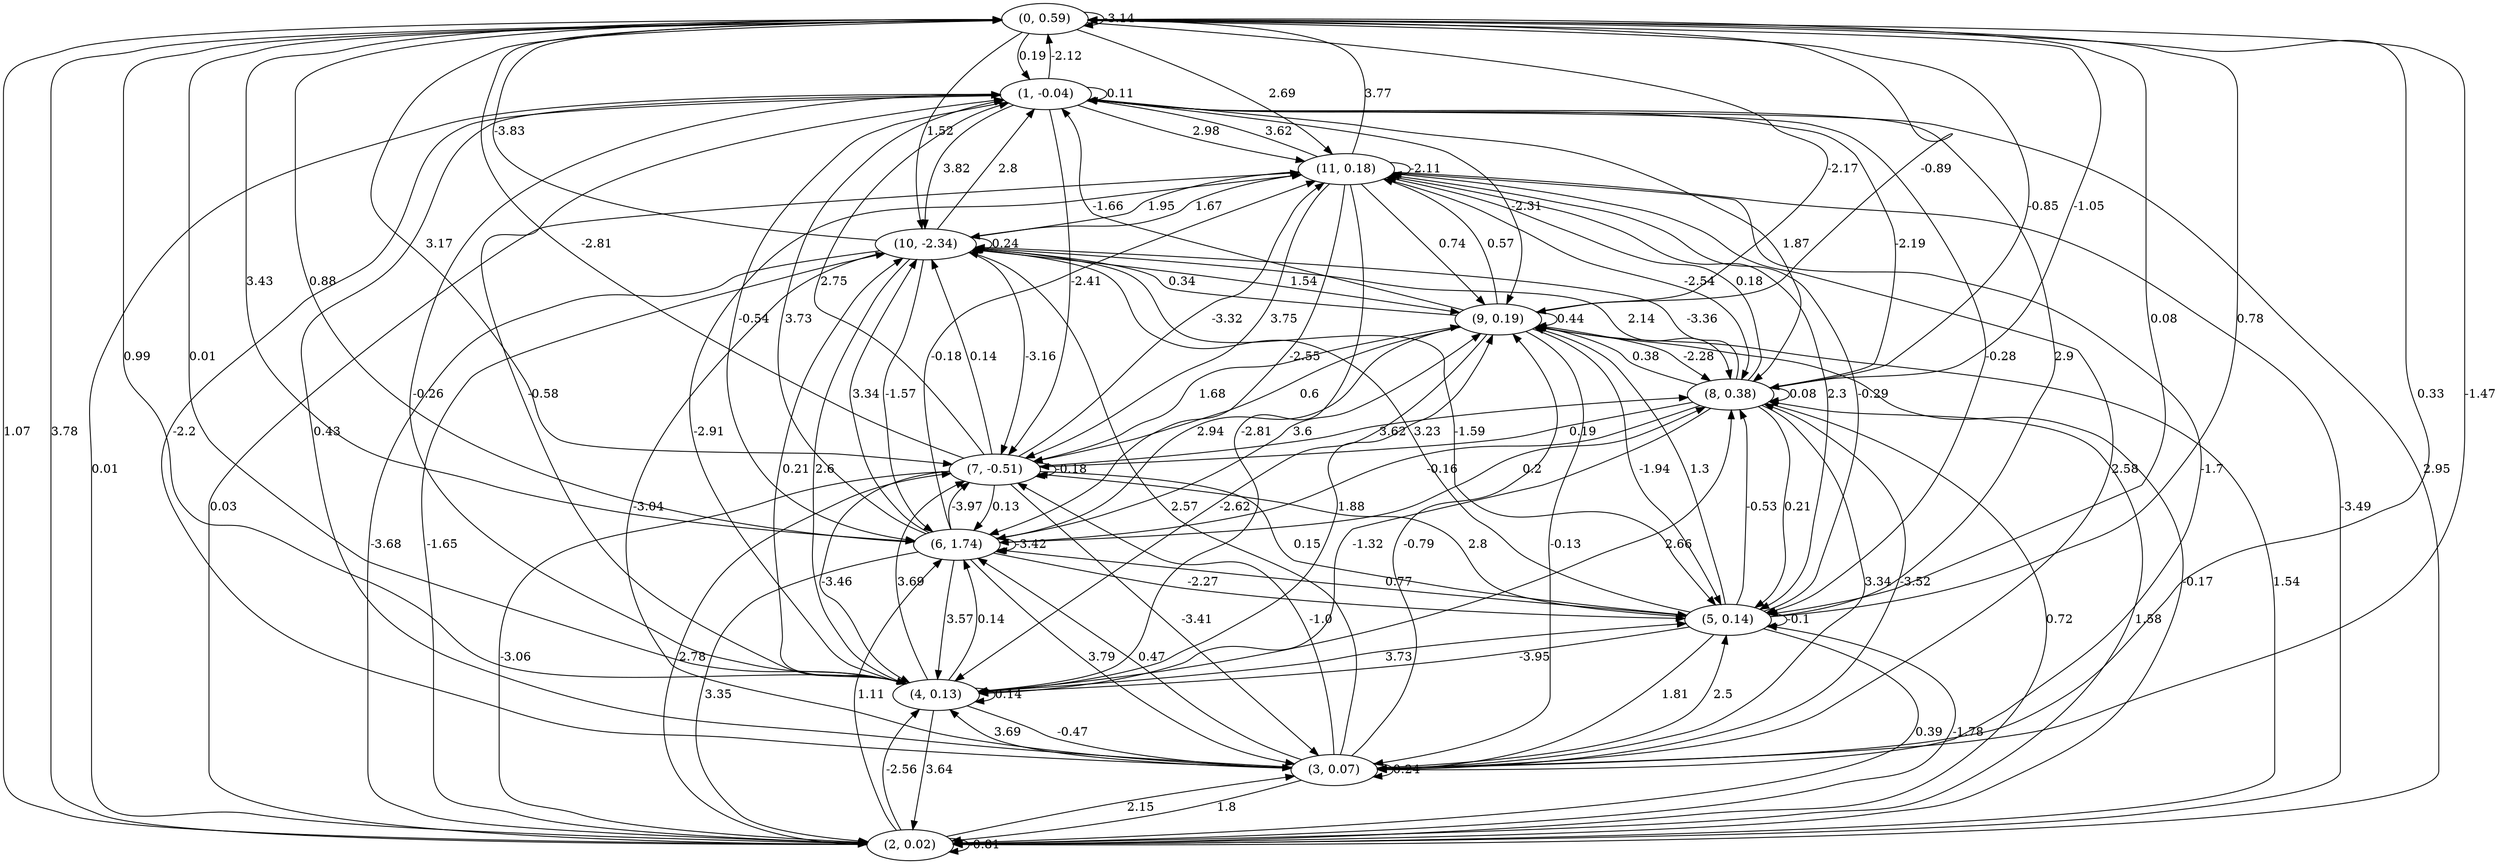 digraph {
    0 [ label = "(0, 0.59)" ]
    1 [ label = "(1, -0.04)" ]
    2 [ label = "(2, 0.02)" ]
    3 [ label = "(3, 0.07)" ]
    4 [ label = "(4, 0.13)" ]
    5 [ label = "(5, 0.14)" ]
    6 [ label = "(6, 1.74)" ]
    7 [ label = "(7, -0.51)" ]
    8 [ label = "(8, 0.38)" ]
    9 [ label = "(9, 0.19)" ]
    10 [ label = "(10, -2.34)" ]
    11 [ label = "(11, 0.18)" ]
    0 -> 0 [ label = "-3.14" ]
    1 -> 1 [ label = "0.11" ]
    2 -> 2 [ label = "-0.81" ]
    3 -> 3 [ label = "0.24" ]
    4 -> 4 [ label = "0.14" ]
    5 -> 5 [ label = "-0.1" ]
    6 -> 6 [ label = "-3.42" ]
    7 -> 7 [ label = "-0.18" ]
    8 -> 8 [ label = "0.08" ]
    9 -> 9 [ label = "0.44" ]
    10 -> 10 [ label = "0.24" ]
    11 -> 11 [ label = "-2.11" ]
    1 -> 0 [ label = "-2.12" ]
    2 -> 0 [ label = "3.78" ]
    3 -> 0 [ label = "-1.47" ]
    4 -> 0 [ label = "0.01" ]
    5 -> 0 [ label = "0.78" ]
    6 -> 0 [ label = "0.88" ]
    7 -> 0 [ label = "-2.81" ]
    8 -> 0 [ label = "-1.05" ]
    9 -> 0 [ label = "-0.89" ]
    10 -> 0 [ label = "-3.83" ]
    11 -> 0 [ label = "3.77" ]
    0 -> 1 [ label = "0.19" ]
    2 -> 1 [ label = "0.01" ]
    3 -> 1 [ label = "0.43" ]
    4 -> 1 [ label = "-0.58" ]
    5 -> 1 [ label = "2.9" ]
    6 -> 1 [ label = "3.73" ]
    7 -> 1 [ label = "2.75" ]
    8 -> 1 [ label = "-2.19" ]
    9 -> 1 [ label = "-1.66" ]
    10 -> 1 [ label = "2.8" ]
    11 -> 1 [ label = "3.62" ]
    0 -> 2 [ label = "1.07" ]
    1 -> 2 [ label = "2.95" ]
    3 -> 2 [ label = "1.8" ]
    4 -> 2 [ label = "3.64" ]
    5 -> 2 [ label = "0.39" ]
    6 -> 2 [ label = "3.35" ]
    7 -> 2 [ label = "-3.06" ]
    8 -> 2 [ label = "0.72" ]
    9 -> 2 [ label = "-0.17" ]
    10 -> 2 [ label = "-3.68" ]
    11 -> 2 [ label = "-3.49" ]
    0 -> 3 [ label = "0.33" ]
    1 -> 3 [ label = "-2.2" ]
    2 -> 3 [ label = "2.15" ]
    4 -> 3 [ label = "-0.47" ]
    5 -> 3 [ label = "1.81" ]
    6 -> 3 [ label = "3.79" ]
    7 -> 3 [ label = "-3.41" ]
    8 -> 3 [ label = "3.34" ]
    9 -> 3 [ label = "-0.13" ]
    10 -> 3 [ label = "-3.04" ]
    11 -> 3 [ label = "-1.7" ]
    0 -> 4 [ label = "0.99" ]
    1 -> 4 [ label = "-0.26" ]
    2 -> 4 [ label = "-2.56" ]
    3 -> 4 [ label = "3.69" ]
    5 -> 4 [ label = "-3.95" ]
    6 -> 4 [ label = "3.57" ]
    7 -> 4 [ label = "-3.46" ]
    8 -> 4 [ label = "-1.32" ]
    9 -> 4 [ label = "-2.62" ]
    10 -> 4 [ label = "2.6" ]
    11 -> 4 [ label = "-2.81" ]
    0 -> 5 [ label = "0.08" ]
    1 -> 5 [ label = "-0.28" ]
    2 -> 5 [ label = "-1.78" ]
    3 -> 5 [ label = "2.5" ]
    4 -> 5 [ label = "3.73" ]
    6 -> 5 [ label = "-2.27" ]
    7 -> 5 [ label = "0.15" ]
    8 -> 5 [ label = "0.21" ]
    9 -> 5 [ label = "-1.94" ]
    10 -> 5 [ label = "-1.59" ]
    11 -> 5 [ label = "2.3" ]
    0 -> 6 [ label = "3.43" ]
    1 -> 6 [ label = "-0.54" ]
    2 -> 6 [ label = "1.11" ]
    3 -> 6 [ label = "0.47" ]
    4 -> 6 [ label = "0.14" ]
    5 -> 6 [ label = "0.77" ]
    7 -> 6 [ label = "0.13" ]
    8 -> 6 [ label = "-0.16" ]
    9 -> 6 [ label = "2.94" ]
    10 -> 6 [ label = "-1.57" ]
    11 -> 6 [ label = "-2.55" ]
    0 -> 7 [ label = "3.17" ]
    1 -> 7 [ label = "-2.41" ]
    2 -> 7 [ label = "2.78" ]
    3 -> 7 [ label = "-1.0" ]
    4 -> 7 [ label = "3.69" ]
    5 -> 7 [ label = "2.8" ]
    6 -> 7 [ label = "-3.97" ]
    8 -> 7 [ label = "0.19" ]
    9 -> 7 [ label = "0.6" ]
    10 -> 7 [ label = "-3.16" ]
    11 -> 7 [ label = "3.75" ]
    0 -> 8 [ label = "-0.85" ]
    1 -> 8 [ label = "1.87" ]
    2 -> 8 [ label = "1.58" ]
    3 -> 8 [ label = "-3.52" ]
    4 -> 8 [ label = "2.66" ]
    5 -> 8 [ label = "-0.53" ]
    6 -> 8 [ label = "0.2" ]
    7 -> 8 [ label = "3.62" ]
    9 -> 8 [ label = "-2.28" ]
    10 -> 8 [ label = "2.14" ]
    11 -> 8 [ label = "-2.54" ]
    0 -> 9 [ label = "-2.17" ]
    1 -> 9 [ label = "-2.31" ]
    2 -> 9 [ label = "1.54" ]
    3 -> 9 [ label = "-0.79" ]
    4 -> 9 [ label = "1.88" ]
    5 -> 9 [ label = "1.3" ]
    6 -> 9 [ label = "3.6" ]
    7 -> 9 [ label = "1.68" ]
    8 -> 9 [ label = "0.38" ]
    10 -> 9 [ label = "1.54" ]
    11 -> 9 [ label = "0.74" ]
    0 -> 10 [ label = "1.52" ]
    1 -> 10 [ label = "3.82" ]
    2 -> 10 [ label = "-1.65" ]
    3 -> 10 [ label = "2.57" ]
    4 -> 10 [ label = "0.21" ]
    5 -> 10 [ label = "3.23" ]
    6 -> 10 [ label = "3.34" ]
    7 -> 10 [ label = "0.14" ]
    8 -> 10 [ label = "-3.36" ]
    9 -> 10 [ label = "0.34" ]
    11 -> 10 [ label = "1.95" ]
    0 -> 11 [ label = "2.69" ]
    1 -> 11 [ label = "2.98" ]
    2 -> 11 [ label = "0.03" ]
    3 -> 11 [ label = "2.58" ]
    4 -> 11 [ label = "-2.91" ]
    5 -> 11 [ label = "-0.29" ]
    6 -> 11 [ label = "-0.18" ]
    7 -> 11 [ label = "-3.32" ]
    8 -> 11 [ label = "0.18" ]
    9 -> 11 [ label = "0.57" ]
    10 -> 11 [ label = "1.67" ]
}

